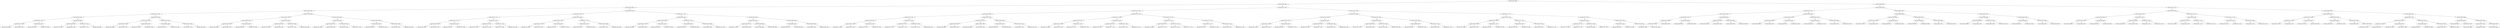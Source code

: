 digraph G{
215365992 [label="Node{data=[5983, 5983]}"]
215365992 -> 1517789582
1517789582 [label="Node{data=[4698, 4698]}"]
1517789582 -> 798425255
798425255 [label="Node{data=[4066, 4066]}"]
798425255 -> 1704760330
1704760330 [label="Node{data=[4034, 4034]}"]
1704760330 -> 1480387752
1480387752 [label="Node{data=[4018, 4018]}"]
1480387752 -> 1067470320
1067470320 [label="Node{data=[3438, 3438]}"]
1067470320 -> 681963675
681963675 [label="Node{data=[2961, 2961]}"]
681963675 -> 697830721
697830721 [label="Node{data=[1630, 1630]}"]
697830721 -> 377421174
377421174 [label="Node{data=[1455, 1455]}"]
697830721 -> 722267524
722267524 [label="Node{data=[2936, 2936]}"]
681963675 -> 741007702
741007702 [label="Node{data=[3425, 3425]}"]
741007702 -> 1160844183
1160844183 [label="Node{data=[3400, 3400]}"]
741007702 -> 616944394
616944394 [label="Node{data=[3437, 3437]}"]
1067470320 -> 1760127707
1760127707 [label="Node{data=[3688, 3688]}"]
1760127707 -> 330434241
330434241 [label="Node{data=[3465, 3465]}"]
330434241 -> 1582437003
1582437003 [label="Node{data=[3439, 3439]}"]
330434241 -> 1418057672
1418057672 [label="Node{data=[3484, 3484]}"]
1760127707 -> 2006569009
2006569009 [label="Node{data=[3791, 3791]}"]
2006569009 -> 1948140557
1948140557 [label="Node{data=[3775, 3775]}"]
2006569009 -> 982963791
982963791 [label="Node{data=[3989, 3989]}"]
1480387752 -> 1087860034
1087860034 [label="Node{data=[4026, 4026]}"]
1087860034 -> 2046178609
2046178609 [label="Node{data=[4022, 4022]}"]
2046178609 -> 2144221230
2144221230 [label="Node{data=[4020, 4020]}"]
2144221230 -> 1944497462
1944497462 [label="Node{data=[4019, 4019]}"]
2144221230 -> 136344437
136344437 [label="Node{data=[4021, 4021]}"]
2046178609 -> 1077379325
1077379325 [label="Node{data=[4024, 4024]}"]
1077379325 -> 1320607645
1320607645 [label="Node{data=[4023, 4023]}"]
1077379325 -> 150946912
150946912 [label="Node{data=[4025, 4025]}"]
1087860034 -> 63911377
63911377 [label="Node{data=[4030, 4030]}"]
63911377 -> 2139319613
2139319613 [label="Node{data=[4028, 4028]}"]
2139319613 -> 120659815
120659815 [label="Node{data=[4027, 4027]}"]
2139319613 -> 1973393317
1973393317 [label="Node{data=[4029, 4029]}"]
63911377 -> 260330874
260330874 [label="Node{data=[4032, 4032]}"]
260330874 -> 1795828530
1795828530 [label="Node{data=[4031, 4031]}"]
260330874 -> 1691343635
1691343635 [label="Node{data=[4033, 4033]}"]
1704760330 -> 1843681936
1843681936 [label="Node{data=[4050, 4050]}"]
1843681936 -> 1080487379
1080487379 [label="Node{data=[4042, 4042]}"]
1080487379 -> 2056195414
2056195414 [label="Node{data=[4038, 4038]}"]
2056195414 -> 1610761815
1610761815 [label="Node{data=[4036, 4036]}"]
1610761815 -> 805150749
805150749 [label="Node{data=[4035, 4035]}"]
1610761815 -> 1484965956
1484965956 [label="Node{data=[4037, 4037]}"]
2056195414 -> 1524992959
1524992959 [label="Node{data=[4040, 4040]}"]
1524992959 -> 682053194
682053194 [label="Node{data=[4039, 4039]}"]
1524992959 -> 1780022795
1780022795 [label="Node{data=[4041, 4041]}"]
1080487379 -> 605477860
605477860 [label="Node{data=[4046, 4046]}"]
605477860 -> 1389888682
1389888682 [label="Node{data=[4044, 4044]}"]
1389888682 -> 1075828133
1075828133 [label="Node{data=[4043, 4043]}"]
1389888682 -> 1834648331
1834648331 [label="Node{data=[4045, 4045]}"]
605477860 -> 2139208895
2139208895 [label="Node{data=[4048, 4048]}"]
2139208895 -> 1835932337
1835932337 [label="Node{data=[4047, 4047]}"]
2139208895 -> 1407342660
1407342660 [label="Node{data=[4049, 4049]}"]
1843681936 -> 1780075496
1780075496 [label="Node{data=[4058, 4058]}"]
1780075496 -> 403699280
403699280 [label="Node{data=[4054, 4054]}"]
403699280 -> 95014002
95014002 [label="Node{data=[4052, 4052]}"]
95014002 -> 1153991931
1153991931 [label="Node{data=[4051, 4051]}"]
95014002 -> 1621774593
1621774593 [label="Node{data=[4053, 4053]}"]
403699280 -> 133203506
133203506 [label="Node{data=[4056, 4056]}"]
133203506 -> 1290866914
1290866914 [label="Node{data=[4055, 4055]}"]
133203506 -> 1285470939
1285470939 [label="Node{data=[4057, 4057]}"]
1780075496 -> 2114897936
2114897936 [label="Node{data=[4062, 4062]}"]
2114897936 -> 2102132981
2102132981 [label="Node{data=[4060, 4060]}"]
2102132981 -> 964590014
964590014 [label="Node{data=[4059, 4059]}"]
2102132981 -> 9393192
9393192 [label="Node{data=[4061, 4061]}"]
2114897936 -> 139018849
139018849 [label="Node{data=[4064, 4064]}"]
139018849 -> 354394165
354394165 [label="Node{data=[4063, 4063]}"]
139018849 -> 1600559265
1600559265 [label="Node{data=[4065, 4065]}"]
798425255 -> 632469873
632469873 [label="Node{data=[4555, 4555]}"]
632469873 -> 1739238892
1739238892 [label="Node{data=[4159, 4159]}"]
1739238892 -> 257734436
257734436 [label="Node{data=[4151, 4151]}"]
257734436 -> 1679070718
1679070718 [label="Node{data=[4147, 4147]}"]
1679070718 -> 1423823164
1423823164 [label="Node{data=[4068, 4068]}"]
1423823164 -> 1714078598
1714078598 [label="Node{data=[4067, 4067]}"]
1423823164 -> 212184560
212184560 [label="Node{data=[4120, 4120]}"]
1679070718 -> 1289642751
1289642751 [label="Node{data=[4149, 4149]}"]
1289642751 -> 1991249513
1991249513 [label="Node{data=[4148, 4148]}"]
1289642751 -> 1177994698
1177994698 [label="Node{data=[4150, 4150]}"]
257734436 -> 1734163153
1734163153 [label="Node{data=[4155, 4155]}"]
1734163153 -> 1479239007
1479239007 [label="Node{data=[4153, 4153]}"]
1479239007 -> 773782389
773782389 [label="Node{data=[4152, 4152]}"]
1479239007 -> 1584821225
1584821225 [label="Node{data=[4154, 4154]}"]
1734163153 -> 1349730628
1349730628 [label="Node{data=[4157, 4157]}"]
1349730628 -> 1408354184
1408354184 [label="Node{data=[4156, 4156]}"]
1349730628 -> 183327696
183327696 [label="Node{data=[4158, 4158]}"]
1739238892 -> 1743362143
1743362143 [label="Node{data=[4208, 4208]}"]
1743362143 -> 769297543
769297543 [label="Node{data=[4163, 4163]}"]
769297543 -> 1892336435
1892336435 [label="Node{data=[4161, 4161]}"]
1892336435 -> 270087457
270087457 [label="Node{data=[4160, 4160]}"]
1892336435 -> 991525917
991525917 [label="Node{data=[4162, 4162]}"]
769297543 -> 1113485645
1113485645 [label="Node{data=[4166, 4166]}"]
1113485645 -> 1680597358
1680597358 [label="Node{data=[4164, 4164]}"]
1113485645 -> 1027760375
1027760375 [label="Node{data=[4197, 4197]}"]
1743362143 -> 1296767702
1296767702 [label="Node{data=[4277, 4277]}"]
1296767702 -> 2091834923
2091834923 [label="Node{data=[4237, 4237]}"]
2091834923 -> 1203068993
1203068993 [label="Node{data=[4229, 4229]}"]
2091834923 -> 1767830936
1767830936 [label="Node{data=[4263, 4263]}"]
1296767702 -> 2094456783
2094456783 [label="Node{data=[4380, 4380]}"]
2094456783 -> 1988303352
1988303352 [label="Node{data=[4352, 4352]}"]
2094456783 -> 450418689
450418689 [label="Node{data=[4526, 4526]}"]
632469873 -> 70524151
70524151 [label="Node{data=[4571, 4571]}"]
70524151 -> 1314296601
1314296601 [label="Node{data=[4563, 4563]}"]
1314296601 -> 552865778
552865778 [label="Node{data=[4559, 4559]}"]
552865778 -> 2083574589
2083574589 [label="Node{data=[4557, 4557]}"]
2083574589 -> 1481092072
1481092072 [label="Node{data=[4556, 4556]}"]
2083574589 -> 577971618
577971618 [label="Node{data=[4558, 4558]}"]
552865778 -> 586691969
586691969 [label="Node{data=[4561, 4561]}"]
586691969 -> 1487643608
1487643608 [label="Node{data=[4560, 4560]}"]
586691969 -> 1029065678
1029065678 [label="Node{data=[4562, 4562]}"]
1314296601 -> 112404467
112404467 [label="Node{data=[4567, 4567]}"]
112404467 -> 1694785177
1694785177 [label="Node{data=[4565, 4565]}"]
1694785177 -> 1614054530
1614054530 [label="Node{data=[4564, 4564]}"]
1694785177 -> 1874045809
1874045809 [label="Node{data=[4566, 4566]}"]
112404467 -> 1881183691
1881183691 [label="Node{data=[4569, 4569]}"]
1881183691 -> 932707776
932707776 [label="Node{data=[4568, 4568]}"]
1881183691 -> 1942191908
1942191908 [label="Node{data=[4570, 4570]}"]
70524151 -> 31046158
31046158 [label="Node{data=[4690, 4690]}"]
31046158 -> 1965287731
1965287731 [label="Node{data=[4655, 4655]}"]
1965287731 -> 2110944170
2110944170 [label="Node{data=[4573, 4573]}"]
2110944170 -> 360716651
360716651 [label="Node{data=[4572, 4572]}"]
2110944170 -> 1506138143
1506138143 [label="Node{data=[4600, 4600]}"]
1965287731 -> 860211301
860211301 [label="Node{data=[4688, 4688]}"]
860211301 -> 1575268996
1575268996 [label="Node{data=[4668, 4668]}"]
860211301 -> 1220195090
1220195090 [label="Node{data=[4689, 4689]}"]
31046158 -> 1070112570
1070112570 [label="Node{data=[4694, 4694]}"]
1070112570 -> 575897158
575897158 [label="Node{data=[4692, 4692]}"]
575897158 -> 1515948058
1515948058 [label="Node{data=[4691, 4691]}"]
575897158 -> 1206162016
1206162016 [label="Node{data=[4693, 4693]}"]
1070112570 -> 1018094825
1018094825 [label="Node{data=[4696, 4696]}"]
1018094825 -> 87428212
87428212 [label="Node{data=[4695, 4695]}"]
1018094825 -> 53170064
53170064 [label="Node{data=[4697, 4697]}"]
1517789582 -> 1614785031
1614785031 [label="Node{data=[5206, 5206]}"]
1614785031 -> 738034501
738034501 [label="Node{data=[5103, 5103]}"]
738034501 -> 505249762
505249762 [label="Node{data=[5086, 5086]}"]
505249762 -> 1192490110
1192490110 [label="Node{data=[4740, 4740]}"]
1192490110 -> 1524699401
1524699401 [label="Node{data=[4736, 4736]}"]
1524699401 -> 499209915
499209915 [label="Node{data=[4734, 4734]}"]
499209915 -> 1750517902
1750517902 [label="Node{data=[4731, 4731]}"]
499209915 -> 817783294
817783294 [label="Node{data=[4735, 4735]}"]
1524699401 -> 1652901817
1652901817 [label="Node{data=[4738, 4738]}"]
1652901817 -> 1969660380
1969660380 [label="Node{data=[4737, 4737]}"]
1652901817 -> 724174150
724174150 [label="Node{data=[4739, 4739]}"]
1192490110 -> 1758994508
1758994508 [label="Node{data=[4744, 4744]}"]
1758994508 -> 547887713
547887713 [label="Node{data=[4742, 4742]}"]
547887713 -> 1619011561
1619011561 [label="Node{data=[4741, 4741]}"]
547887713 -> 469438090
469438090 [label="Node{data=[4743, 4743]}"]
1758994508 -> 847808505
847808505 [label="Node{data=[4746, 4746]}"]
847808505 -> 1377036507
1377036507 [label="Node{data=[4745, 4745]}"]
847808505 -> 860693023
860693023 [label="Node{data=[5033, 5033]}"]
505249762 -> 1887565218
1887565218 [label="Node{data=[5095, 5095]}"]
1887565218 -> 104858372
104858372 [label="Node{data=[5091, 5091]}"]
104858372 -> 1264084519
1264084519 [label="Node{data=[5089, 5089]}"]
1264084519 -> 291498121
291498121 [label="Node{data=[5088, 5088]}"]
1264084519 -> 1846289381
1846289381 [label="Node{data=[5090, 5090]}"]
104858372 -> 1750226179
1750226179 [label="Node{data=[5093, 5093]}"]
1750226179 -> 1622372208
1622372208 [label="Node{data=[5092, 5092]}"]
1750226179 -> 239519823
239519823 [label="Node{data=[5094, 5094]}"]
1887565218 -> 22729065
22729065 [label="Node{data=[5099, 5099]}"]
22729065 -> 2069521932
2069521932 [label="Node{data=[5097, 5097]}"]
2069521932 -> 15294200
15294200 [label="Node{data=[5096, 5096]}"]
2069521932 -> 953547290
953547290 [label="Node{data=[5098, 5098]}"]
22729065 -> 1876141552
1876141552 [label="Node{data=[5101, 5101]}"]
1876141552 -> 1200735232
1200735232 [label="Node{data=[5100, 5100]}"]
1876141552 -> 222645396
222645396 [label="Node{data=[5102, 5102]}"]
738034501 -> 441938444
441938444 [label="Node{data=[5152, 5152]}"]
441938444 -> 1750710419
1750710419 [label="Node{data=[5144, 5144]}"]
1750710419 -> 555860060
555860060 [label="Node{data=[5140, 5140]}"]
555860060 -> 111614208
111614208 [label="Node{data=[5105, 5105]}"]
111614208 -> 658623690
658623690 [label="Node{data=[5104, 5104]}"]
111614208 -> 41514385
41514385 [label="Node{data=[5118, 5118]}"]
555860060 -> 771057314
771057314 [label="Node{data=[5142, 5142]}"]
771057314 -> 329520389
329520389 [label="Node{data=[5141, 5141]}"]
771057314 -> 984263719
984263719 [label="Node{data=[5143, 5143]}"]
1750710419 -> 1932952350
1932952350 [label="Node{data=[5148, 5148]}"]
1932952350 -> 1970289580
1970289580 [label="Node{data=[5146, 5146]}"]
1970289580 -> 1179587642
1179587642 [label="Node{data=[5145, 5145]}"]
1970289580 -> 703288128
703288128 [label="Node{data=[5147, 5147]}"]
1932952350 -> 1845631760
1845631760 [label="Node{data=[5150, 5150]}"]
1845631760 -> 450617383
450617383 [label="Node{data=[5149, 5149]}"]
1845631760 -> 613140866
613140866 [label="Node{data=[5151, 5151]}"]
441938444 -> 1460272896
1460272896 [label="Node{data=[5175, 5175]}"]
1460272896 -> 699249770
699249770 [label="Node{data=[5171, 5171]}"]
699249770 -> 1823650720
1823650720 [label="Node{data=[5169, 5169]}"]
1823650720 -> 378515565
378515565 [label="Node{data=[5153, 5153]}"]
1823650720 -> 241613891
241613891 [label="Node{data=[5170, 5170]}"]
699249770 -> 1244419841
1244419841 [label="Node{data=[5173, 5173]}"]
1244419841 -> 863683159
863683159 [label="Node{data=[5172, 5172]}"]
1244419841 -> 1478299789
1478299789 [label="Node{data=[5174, 5174]}"]
1460272896 -> 1671576425
1671576425 [label="Node{data=[5179, 5179]}"]
1671576425 -> 1260321859
1260321859 [label="Node{data=[5177, 5177]}"]
1260321859 -> 781444877
781444877 [label="Node{data=[5176, 5176]}"]
1260321859 -> 515511082
515511082 [label="Node{data=[5178, 5178]}"]
1671576425 -> 1823546087
1823546087 [label="Node{data=[5181, 5181]}"]
1823546087 -> 1357975510
1357975510 [label="Node{data=[5180, 5180]}"]
1823546087 -> 1634414922
1634414922 [label="Node{data=[5182, 5182]}"]
1614785031 -> 797330702
797330702 [label="Node{data=[5303, 5303]}"]
797330702 -> 1258556475
1258556475 [label="Node{data=[5256, 5256]}"]
1258556475 -> 332604722
332604722 [label="Node{data=[5248, 5248]}"]
332604722 -> 730511203
730511203 [label="Node{data=[5244, 5244]}"]
730511203 -> 913924385
913924385 [label="Node{data=[5242, 5242]}"]
913924385 -> 1576523265
1576523265 [label="Node{data=[5212, 5212]}"]
913924385 -> 1460109880
1460109880 [label="Node{data=[5243, 5243]}"]
730511203 -> 692586004
692586004 [label="Node{data=[5246, 5246]}"]
692586004 -> 1422199413
1422199413 [label="Node{data=[5245, 5245]}"]
692586004 -> 937531698
937531698 [label="Node{data=[5247, 5247]}"]
332604722 -> 1545391028
1545391028 [label="Node{data=[5252, 5252]}"]
1545391028 -> 898436741
898436741 [label="Node{data=[5250, 5250]}"]
898436741 -> 1231502563
1231502563 [label="Node{data=[5249, 5249]}"]
898436741 -> 1920210164
1920210164 [label="Node{data=[5251, 5251]}"]
1545391028 -> 1208954981
1208954981 [label="Node{data=[5254, 5254]}"]
1208954981 -> 363587271
363587271 [label="Node{data=[5253, 5253]}"]
1208954981 -> 1700479157
1700479157 [label="Node{data=[5255, 5255]}"]
1258556475 -> 928656222
928656222 [label="Node{data=[5264, 5264]}"]
928656222 -> 115845576
115845576 [label="Node{data=[5260, 5260]}"]
115845576 -> 1278278157
1278278157 [label="Node{data=[5258, 5258]}"]
1278278157 -> 1943098838
1943098838 [label="Node{data=[5257, 5257]}"]
1278278157 -> 364347433
364347433 [label="Node{data=[5259, 5259]}"]
115845576 -> 782615230
782615230 [label="Node{data=[5262, 5262]}"]
782615230 -> 1695458805
1695458805 [label="Node{data=[5261, 5261]}"]
782615230 -> 478684007
478684007 [label="Node{data=[5263, 5263]}"]
928656222 -> 899112471
899112471 [label="Node{data=[5268, 5268]}"]
899112471 -> 900188713
900188713 [label="Node{data=[5266, 5266]}"]
900188713 -> 622256229
622256229 [label="Node{data=[5265, 5265]}"]
900188713 -> 2027453627
2027453627 [label="Node{data=[5267, 5267]}"]
899112471 -> 2008080977
2008080977 [label="Node{data=[5270, 5270]}"]
2008080977 -> 2085455884
2085455884 [label="Node{data=[5269, 5269]}"]
2008080977 -> 1850362408
1850362408 [label="Node{data=[5271, 5271]}"]
797330702 -> 1431097086
1431097086 [label="Node{data=[5771, 5771]}"]
1431097086 -> 631118956
631118956 [label="Node{data=[5763, 5763]}"]
631118956 -> 889449787
889449787 [label="Node{data=[5759, 5759]}"]
889449787 -> 161807033
161807033 [label="Node{data=[5526, 5526]}"]
161807033 -> 976023117
976023117 [label="Node{data=[5522, 5522]}"]
161807033 -> 1862592536
1862592536 [label="Node{data=[5553, 5553]}"]
889449787 -> 1162132214
1162132214 [label="Node{data=[5761, 5761]}"]
1162132214 -> 1805382101
1805382101 [label="Node{data=[5760, 5760]}"]
1162132214 -> 915944557
915944557 [label="Node{data=[5762, 5762]}"]
631118956 -> 2123648654
2123648654 [label="Node{data=[5767, 5767]}"]
2123648654 -> 510118048
510118048 [label="Node{data=[5765, 5765]}"]
510118048 -> 709269472
709269472 [label="Node{data=[5764, 5764]}"]
510118048 -> 1560995225
1560995225 [label="Node{data=[5766, 5766]}"]
2123648654 -> 28713096
28713096 [label="Node{data=[5769, 5769]}"]
28713096 -> 557112022
557112022 [label="Node{data=[5768, 5768]}"]
28713096 -> 1062449287
1062449287 [label="Node{data=[5770, 5770]}"]
1431097086 -> 905948377
905948377 [label="Node{data=[5970, 5970]}"]
905948377 -> 92108942
92108942 [label="Node{data=[5872, 5872]}"]
92108942 -> 35188893
35188893 [label="Node{data=[5773, 5773]}"]
35188893 -> 552452049
552452049 [label="Node{data=[5772, 5772]}"]
35188893 -> 1757173361
1757173361 [label="Node{data=[5774, 5774]}"]
92108942 -> 116124384
116124384 [label="Node{data=[5910, 5910]}"]
116124384 -> 1127382712
1127382712 [label="Node{data=[5885, 5885]}"]
116124384 -> 250364472
250364472 [label="Node{data=[5917, 5917]}"]
905948377 -> 74027594
74027594 [label="Node{data=[5979, 5979]}"]
74027594 -> 1561121997
1561121997 [label="Node{data=[5977, 5977]}"]
1561121997 -> 228304490
228304490 [label="Node{data=[5976, 5976]}"]
1561121997 -> 1628100707
1628100707 [label="Node{data=[5978, 5978]}"]
74027594 -> 691662282
691662282 [label="Node{data=[5981, 5981]}"]
691662282 -> 313061020
313061020 [label="Node{data=[5980, 5980]}"]
691662282 -> 1120969301
1120969301 [label="Node{data=[5982, 5982]}"]
215365992 -> 1965990828
1965990828 [label="Node{data=[8089, 8089]}"]
1965990828 -> 320817022
320817022 [label="Node{data=[6536, 6536]}"]
320817022 -> 1175885711
1175885711 [label="Node{data=[6397, 6397]}"]
1175885711 -> 18040594
18040594 [label="Node{data=[5991, 5991]}"]
18040594 -> 18921311
18921311 [label="Node{data=[5987, 5987]}"]
18921311 -> 1760371890
1760371890 [label="Node{data=[5985, 5985]}"]
1760371890 -> 439712975
439712975 [label="Node{data=[5984, 5984]}"]
1760371890 -> 25531212
25531212 [label="Node{data=[5986, 5986]}"]
18921311 -> 85673580
85673580 [label="Node{data=[5989, 5989]}"]
85673580 -> 72497865
72497865 [label="Node{data=[5988, 5988]}"]
85673580 -> 900791688
900791688 [label="Node{data=[5990, 5990]}"]
18040594 -> 411174785
411174785 [label="Node{data=[5995, 5995]}"]
411174785 -> 1198856923
1198856923 [label="Node{data=[5993, 5993]}"]
1198856923 -> 1390732430
1390732430 [label="Node{data=[5992, 5992]}"]
1198856923 -> 1619660775
1619660775 [label="Node{data=[5994, 5994]}"]
411174785 -> 1757196920
1757196920 [label="Node{data=[6395, 6395]}"]
1757196920 -> 133222006
133222006 [label="Node{data=[6394, 6394]}"]
1757196920 -> 1917164178
1917164178 [label="Node{data=[6396, 6396]}"]
1175885711 -> 1115706890
1115706890 [label="Node{data=[6405, 6405]}"]
1115706890 -> 1336017744
1336017744 [label="Node{data=[6401, 6401]}"]
1336017744 -> 1319172012
1319172012 [label="Node{data=[6399, 6399]}"]
1319172012 -> 275740128
275740128 [label="Node{data=[6398, 6398]}"]
1319172012 -> 1344229857
1344229857 [label="Node{data=[6400, 6400]}"]
1336017744 -> 267939889
267939889 [label="Node{data=[6403, 6403]}"]
267939889 -> 1177349109
1177349109 [label="Node{data=[6402, 6402]}"]
267939889 -> 755455653
755455653 [label="Node{data=[6404, 6404]}"]
1115706890 -> 129862333
129862333 [label="Node{data=[6532, 6532]}"]
129862333 -> 1267211139
1267211139 [label="Node{data=[6530, 6530]}"]
1267211139 -> 1792684612
1792684612 [label="Node{data=[6406, 6406]}"]
1267211139 -> 2113921988
2113921988 [label="Node{data=[6531, 6531]}"]
129862333 -> 377251492
377251492 [label="Node{data=[6534, 6534]}"]
377251492 -> 497234923
497234923 [label="Node{data=[6533, 6533]}"]
377251492 -> 651196937
651196937 [label="Node{data=[6535, 6535]}"]
320817022 -> 615730388
615730388 [label="Node{data=[6904, 6904]}"]
615730388 -> 1359955872
1359955872 [label="Node{data=[6896, 6896]}"]
1359955872 -> 1438059009
1438059009 [label="Node{data=[6892, 6892]}"]
1438059009 -> 1888629388
1888629388 [label="Node{data=[6538, 6538]}"]
1888629388 -> 1324942758
1324942758 [label="Node{data=[6537, 6537]}"]
1888629388 -> 1700817310
1700817310 [label="Node{data=[6553, 6553]}"]
1438059009 -> 141197361
141197361 [label="Node{data=[6894, 6894]}"]
141197361 -> 1770898914
1770898914 [label="Node{data=[6893, 6893]}"]
141197361 -> 1868507456
1868507456 [label="Node{data=[6895, 6895]}"]
1359955872 -> 152408492
152408492 [label="Node{data=[6900, 6900]}"]
152408492 -> 1436742583
1436742583 [label="Node{data=[6898, 6898]}"]
1436742583 -> 1376230964
1376230964 [label="Node{data=[6897, 6897]}"]
1436742583 -> 1149548573
1149548573 [label="Node{data=[6899, 6899]}"]
152408492 -> 1639569872
1639569872 [label="Node{data=[6902, 6902]}"]
1639569872 -> 591704347
591704347 [label="Node{data=[6901, 6901]}"]
1639569872 -> 1297907065
1297907065 [label="Node{data=[6903, 6903]}"]
615730388 -> 746156191
746156191 [label="Node{data=[8081, 8081]}"]
746156191 -> 52513689
52513689 [label="Node{data=[6908, 6908]}"]
52513689 -> 99352207
99352207 [label="Node{data=[6906, 6906]}"]
99352207 -> 728952062
728952062 [label="Node{data=[6905, 6905]}"]
99352207 -> 1290308743
1290308743 [label="Node{data=[6907, 6907]}"]
52513689 -> 1159490304
1159490304 [label="Node{data=[6910, 6910]}"]
1159490304 -> 534379178
534379178 [label="Node{data=[6909, 6909]}"]
1159490304 -> 602988723
602988723 [label="Node{data=[8014, 8014]}"]
746156191 -> 737463550
737463550 [label="Node{data=[8085, 8085]}"]
737463550 -> 219604715
219604715 [label="Node{data=[8083, 8083]}"]
219604715 -> 1565151561
1565151561 [label="Node{data=[8082, 8082]}"]
219604715 -> 2040252203
2040252203 [label="Node{data=[8084, 8084]}"]
737463550 -> 1954904026
1954904026 [label="Node{data=[8087, 8087]}"]
1954904026 -> 1319036447
1319036447 [label="Node{data=[8086, 8086]}"]
1954904026 -> 1104230044
1104230044 [label="Node{data=[8088, 8088]}"]
1965990828 -> 1716785938
1716785938 [label="Node{data=[8121, 8121]}"]
1716785938 -> 959484837
959484837 [label="Node{data=[8105, 8105]}"]
959484837 -> 2569346
2569346 [label="Node{data=[8097, 8097]}"]
2569346 -> 1208649676
1208649676 [label="Node{data=[8093, 8093]}"]
1208649676 -> 243319132
243319132 [label="Node{data=[8091, 8091]}"]
243319132 -> 856741522
856741522 [label="Node{data=[8090, 8090]}"]
243319132 -> 178943830
178943830 [label="Node{data=[8092, 8092]}"]
1208649676 -> 377660712
377660712 [label="Node{data=[8095, 8095]}"]
377660712 -> 503319685
503319685 [label="Node{data=[8094, 8094]}"]
377660712 -> 722595217
722595217 [label="Node{data=[8096, 8096]}"]
2569346 -> 1918381922
1918381922 [label="Node{data=[8101, 8101]}"]
1918381922 -> 1911586788
1911586788 [label="Node{data=[8099, 8099]}"]
1911586788 -> 1871323515
1871323515 [label="Node{data=[8098, 8098]}"]
1911586788 -> 1272128638
1272128638 [label="Node{data=[8100, 8100]}"]
1918381922 -> 2026053977
2026053977 [label="Node{data=[8103, 8103]}"]
2026053977 -> 180252410
180252410 [label="Node{data=[8102, 8102]}"]
2026053977 -> 880871215
880871215 [label="Node{data=[8104, 8104]}"]
959484837 -> 1713579285
1713579285 [label="Node{data=[8113, 8113]}"]
1713579285 -> 118163809
118163809 [label="Node{data=[8109, 8109]}"]
118163809 -> 2126212804
2126212804 [label="Node{data=[8107, 8107]}"]
2126212804 -> 1111471683
1111471683 [label="Node{data=[8106, 8106]}"]
2126212804 -> 1028335772
1028335772 [label="Node{data=[8108, 8108]}"]
118163809 -> 1658093141
1658093141 [label="Node{data=[8111, 8111]}"]
1658093141 -> 1195176325
1195176325 [label="Node{data=[8110, 8110]}"]
1658093141 -> 2022627983
2022627983 [label="Node{data=[8112, 8112]}"]
1713579285 -> 476385994
476385994 [label="Node{data=[8117, 8117]}"]
476385994 -> 1568862661
1568862661 [label="Node{data=[8115, 8115]}"]
1568862661 -> 2106757929
2106757929 [label="Node{data=[8114, 8114]}"]
1568862661 -> 1942385846
1942385846 [label="Node{data=[8116, 8116]}"]
476385994 -> 1199692614
1199692614 [label="Node{data=[8119, 8119]}"]
1199692614 -> 231147178
231147178 [label="Node{data=[8118, 8118]}"]
1199692614 -> 1688590304
1688590304 [label="Node{data=[8120, 8120]}"]
1716785938 -> 604404742
604404742 [label="Node{data=[8809, 8809]}"]
604404742 -> 1830082603
1830082603 [label="Node{data=[8801, 8801]}"]
1830082603 -> 1490248053
1490248053 [label="Node{data=[8744, 8744]}"]
1490248053 -> 310622040
310622040 [label="Node{data=[8123, 8123]}"]
310622040 -> 99749698
99749698 [label="Node{data=[8122, 8122]}"]
310622040 -> 1315723863
1315723863 [label="Node{data=[8700, 8700]}"]
1490248053 -> 234308134
234308134 [label="Node{data=[8799, 8799]}"]
234308134 -> 37817783
37817783 [label="Node{data=[8770, 8770]}"]
234308134 -> 391940770
391940770 [label="Node{data=[8800, 8800]}"]
1830082603 -> 1003410684
1003410684 [label="Node{data=[8805, 8805]}"]
1003410684 -> 211765201
211765201 [label="Node{data=[8803, 8803]}"]
211765201 -> 104451904
104451904 [label="Node{data=[8802, 8802]}"]
211765201 -> 1975737535
1975737535 [label="Node{data=[8804, 8804]}"]
1003410684 -> 954671055
954671055 [label="Node{data=[8807, 8807]}"]
954671055 -> 1311794893
1311794893 [label="Node{data=[8806, 8806]}"]
954671055 -> 112980868
112980868 [label="Node{data=[8808, 8808]}"]
604404742 -> 1769107784
1769107784 [label="Node{data=[8825, 8825]}"]
1769107784 -> 1777013454
1777013454 [label="Node{data=[8817, 8817]}"]
1777013454 -> 614471472
614471472 [label="Node{data=[8813, 8813]}"]
614471472 -> 2103371763
2103371763 [label="Node{data=[8811, 8811]}"]
2103371763 -> 131871009
131871009 [label="Node{data=[8810, 8810]}"]
2103371763 -> 915422838
915422838 [label="Node{data=[8812, 8812]}"]
614471472 -> 313370115
313370115 [label="Node{data=[8815, 8815]}"]
313370115 -> 415673050
415673050 [label="Node{data=[8814, 8814]}"]
313370115 -> 2130040282
2130040282 [label="Node{data=[8816, 8816]}"]
1777013454 -> 1235298300
1235298300 [label="Node{data=[8821, 8821]}"]
1235298300 -> 918756725
918756725 [label="Node{data=[8819, 8819]}"]
918756725 -> 469692685
469692685 [label="Node{data=[8818, 8818]}"]
918756725 -> 1274395821
1274395821 [label="Node{data=[8820, 8820]}"]
1235298300 -> 195820776
195820776 [label="Node{data=[8823, 8823]}"]
195820776 -> 632119389
632119389 [label="Node{data=[8822, 8822]}"]
195820776 -> 1236765564
1236765564 [label="Node{data=[8824, 8824]}"]
1769107784 -> 801195571
801195571 [label="Node{data=[8829, 8829]}"]
801195571 -> 2077864863
2077864863 [label="Node{data=[8827, 8827]}"]
2077864863 -> 892902193
892902193 [label="Node{data=[8826, 8826]}"]
2077864863 -> 1075911297
1075911297 [label="Node{data=[8828, 8828]}"]
801195571 -> 1710500968
1710500968 [label="Node{data=[8833, 8833]}"]
1710500968 -> 1392983554
1392983554 [label="Node{data=[8831, 8831]}"]
1392983554 -> 571983424
571983424 [label="Node{data=[8830, 8830]}"]
1392983554 -> 1781151121
1781151121 [label="Node{data=[8832, 8832]}"]
1710500968 -> 788120528
788120528 [label="Node{data=[8834, 8834]}"]
788120528 -> 1147412259
1147412259 [label="Node{data=[8835, 8835]}"]
}